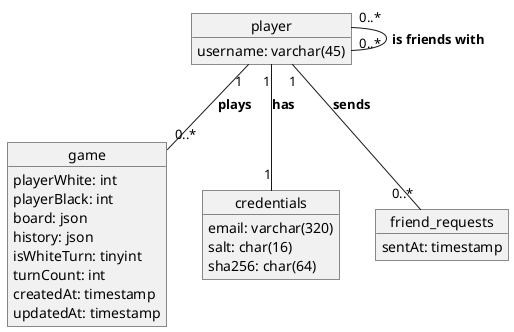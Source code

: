 @startuml conceptual-data-model

object player {
    username: varchar(45)
}

object game {
    playerWhite: int
    playerBlack: int
    board: json
    history: json
    isWhiteTurn: tinyint
    turnCount: int
    createdAt: timestamp
    updatedAt: timestamp
}

object credentials {
    email: varchar(320)
    salt: char(16)
    sha256: char(64)
}

object friend_requests {
    sentAt: timestamp
}

player "1" -- "1" credentials : **has**
player "1" -- "0..*" game : **plays**
player "1" -- "0..*" friend_requests : **sends**
player "0..*" -- "0..*" player : **is friends with**

@enduml

```
Ce modele conceptuel de données est une première vision de la forme des données.
Il servira de base pour la création du modèle relationnel de données. Ainsi que pour le
diagramme de classes.

Il defini les entités suivantes :
- player : un joueur
- game : une partie
- credentials : les identifiants d'un joueur
- friend_requests : une demande d'ami

Un joueur peut avoir plusieurs parties, plusieurs identifiants et plusieurs demandes d'amis.
Une partie peut avoir deux joueurs, un joueur peut avoir plusieurs parties.
Un joueur peut avoir plusieurs identifiants, un identifiant est lié à un seul joueur.
Un joueur peut envoyer plusieurs demandes d'amis, une demande d'ami est envoyée par un seul joueur.
Un joueur peut avoir plusieurs amis, un joueur peut être ami avec plusieurs joueurs (mais pas lui même).
```